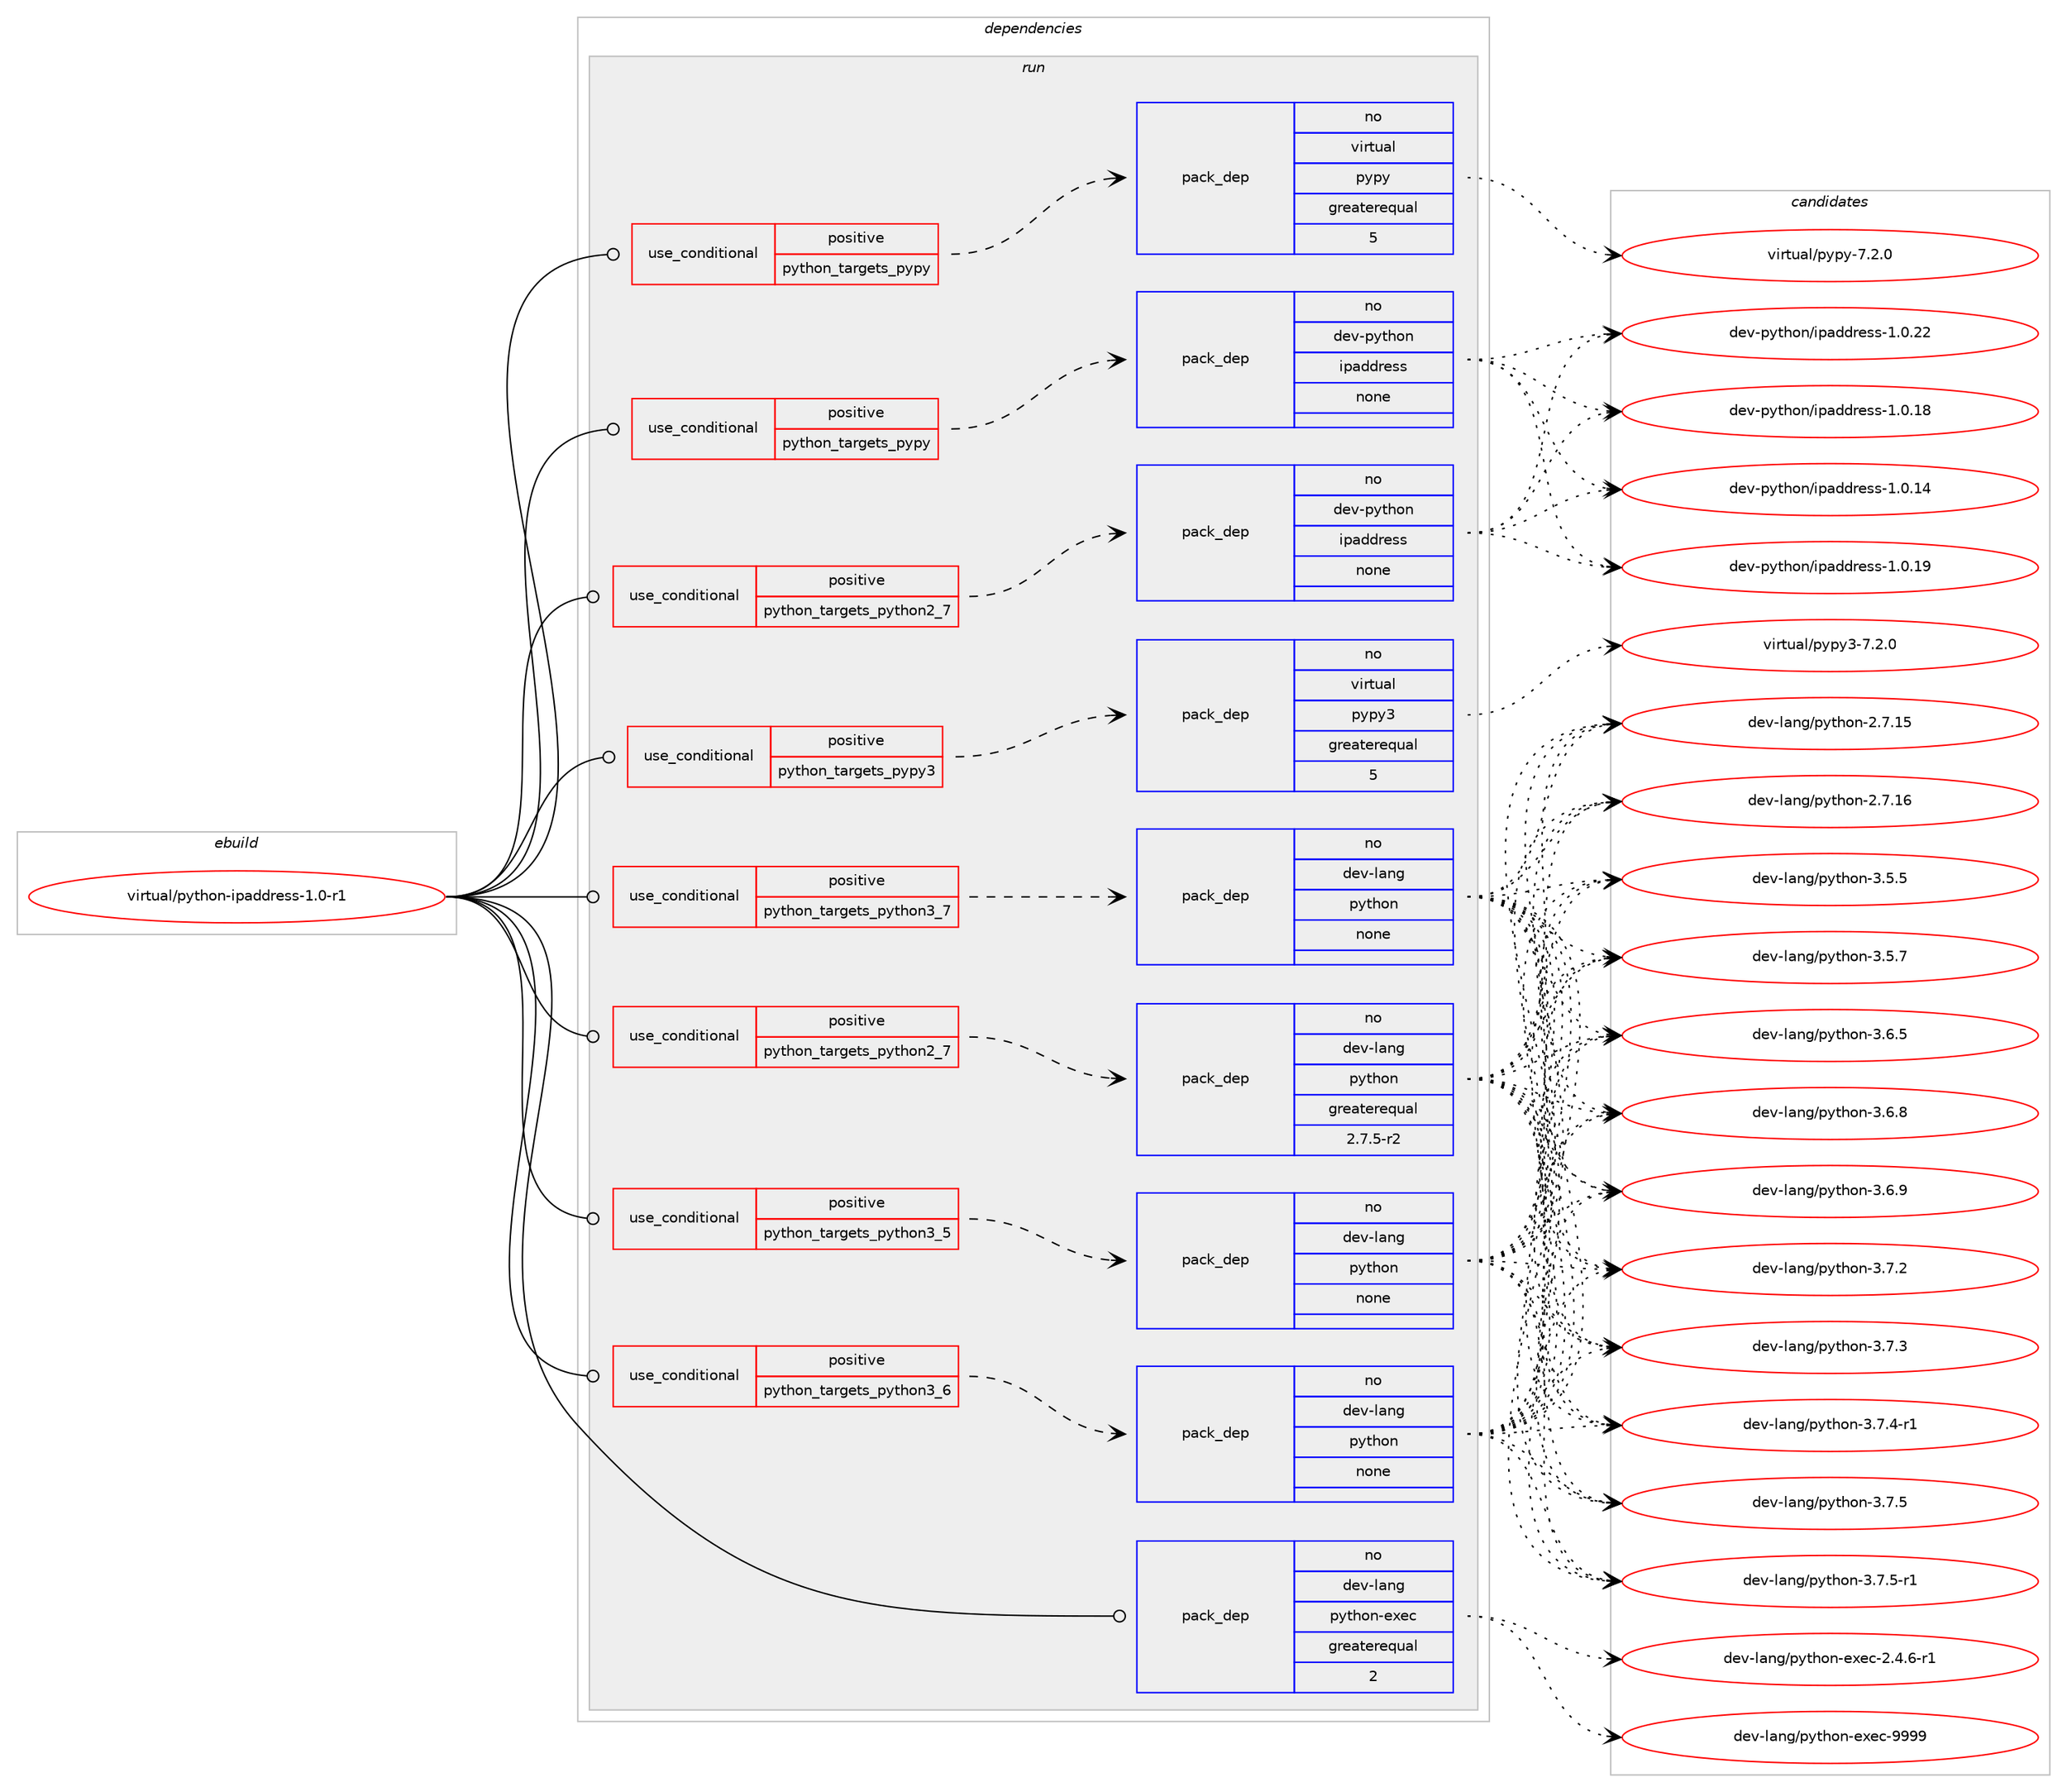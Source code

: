 digraph prolog {

# *************
# Graph options
# *************

newrank=true;
concentrate=true;
compound=true;
graph [rankdir=LR,fontname=Helvetica,fontsize=10,ranksep=1.5];#, ranksep=2.5, nodesep=0.2];
edge  [arrowhead=vee];
node  [fontname=Helvetica,fontsize=10];

# **********
# The ebuild
# **********

subgraph cluster_leftcol {
color=gray;
rank=same;
label=<<i>ebuild</i>>;
id [label="virtual/python-ipaddress-1.0-r1", color=red, width=4, href="../virtual/python-ipaddress-1.0-r1.svg"];
}

# ****************
# The dependencies
# ****************

subgraph cluster_midcol {
color=gray;
label=<<i>dependencies</i>>;
subgraph cluster_compile {
fillcolor="#eeeeee";
style=filled;
label=<<i>compile</i>>;
}
subgraph cluster_compileandrun {
fillcolor="#eeeeee";
style=filled;
label=<<i>compile and run</i>>;
}
subgraph cluster_run {
fillcolor="#eeeeee";
style=filled;
label=<<i>run</i>>;
subgraph cond216452 {
dependency902421 [label=<<TABLE BORDER="0" CELLBORDER="1" CELLSPACING="0" CELLPADDING="4"><TR><TD ROWSPAN="3" CELLPADDING="10">use_conditional</TD></TR><TR><TD>positive</TD></TR><TR><TD>python_targets_pypy</TD></TR></TABLE>>, shape=none, color=red];
subgraph pack669784 {
dependency902422 [label=<<TABLE BORDER="0" CELLBORDER="1" CELLSPACING="0" CELLPADDING="4" WIDTH="220"><TR><TD ROWSPAN="6" CELLPADDING="30">pack_dep</TD></TR><TR><TD WIDTH="110">no</TD></TR><TR><TD>dev-python</TD></TR><TR><TD>ipaddress</TD></TR><TR><TD>none</TD></TR><TR><TD></TD></TR></TABLE>>, shape=none, color=blue];
}
dependency902421:e -> dependency902422:w [weight=20,style="dashed",arrowhead="vee"];
}
id:e -> dependency902421:w [weight=20,style="solid",arrowhead="odot"];
subgraph cond216453 {
dependency902423 [label=<<TABLE BORDER="0" CELLBORDER="1" CELLSPACING="0" CELLPADDING="4"><TR><TD ROWSPAN="3" CELLPADDING="10">use_conditional</TD></TR><TR><TD>positive</TD></TR><TR><TD>python_targets_pypy</TD></TR></TABLE>>, shape=none, color=red];
subgraph pack669785 {
dependency902424 [label=<<TABLE BORDER="0" CELLBORDER="1" CELLSPACING="0" CELLPADDING="4" WIDTH="220"><TR><TD ROWSPAN="6" CELLPADDING="30">pack_dep</TD></TR><TR><TD WIDTH="110">no</TD></TR><TR><TD>virtual</TD></TR><TR><TD>pypy</TD></TR><TR><TD>greaterequal</TD></TR><TR><TD>5</TD></TR></TABLE>>, shape=none, color=blue];
}
dependency902423:e -> dependency902424:w [weight=20,style="dashed",arrowhead="vee"];
}
id:e -> dependency902423:w [weight=20,style="solid",arrowhead="odot"];
subgraph cond216454 {
dependency902425 [label=<<TABLE BORDER="0" CELLBORDER="1" CELLSPACING="0" CELLPADDING="4"><TR><TD ROWSPAN="3" CELLPADDING="10">use_conditional</TD></TR><TR><TD>positive</TD></TR><TR><TD>python_targets_pypy3</TD></TR></TABLE>>, shape=none, color=red];
subgraph pack669786 {
dependency902426 [label=<<TABLE BORDER="0" CELLBORDER="1" CELLSPACING="0" CELLPADDING="4" WIDTH="220"><TR><TD ROWSPAN="6" CELLPADDING="30">pack_dep</TD></TR><TR><TD WIDTH="110">no</TD></TR><TR><TD>virtual</TD></TR><TR><TD>pypy3</TD></TR><TR><TD>greaterequal</TD></TR><TR><TD>5</TD></TR></TABLE>>, shape=none, color=blue];
}
dependency902425:e -> dependency902426:w [weight=20,style="dashed",arrowhead="vee"];
}
id:e -> dependency902425:w [weight=20,style="solid",arrowhead="odot"];
subgraph cond216455 {
dependency902427 [label=<<TABLE BORDER="0" CELLBORDER="1" CELLSPACING="0" CELLPADDING="4"><TR><TD ROWSPAN="3" CELLPADDING="10">use_conditional</TD></TR><TR><TD>positive</TD></TR><TR><TD>python_targets_python2_7</TD></TR></TABLE>>, shape=none, color=red];
subgraph pack669787 {
dependency902428 [label=<<TABLE BORDER="0" CELLBORDER="1" CELLSPACING="0" CELLPADDING="4" WIDTH="220"><TR><TD ROWSPAN="6" CELLPADDING="30">pack_dep</TD></TR><TR><TD WIDTH="110">no</TD></TR><TR><TD>dev-lang</TD></TR><TR><TD>python</TD></TR><TR><TD>greaterequal</TD></TR><TR><TD>2.7.5-r2</TD></TR></TABLE>>, shape=none, color=blue];
}
dependency902427:e -> dependency902428:w [weight=20,style="dashed",arrowhead="vee"];
}
id:e -> dependency902427:w [weight=20,style="solid",arrowhead="odot"];
subgraph cond216456 {
dependency902429 [label=<<TABLE BORDER="0" CELLBORDER="1" CELLSPACING="0" CELLPADDING="4"><TR><TD ROWSPAN="3" CELLPADDING="10">use_conditional</TD></TR><TR><TD>positive</TD></TR><TR><TD>python_targets_python2_7</TD></TR></TABLE>>, shape=none, color=red];
subgraph pack669788 {
dependency902430 [label=<<TABLE BORDER="0" CELLBORDER="1" CELLSPACING="0" CELLPADDING="4" WIDTH="220"><TR><TD ROWSPAN="6" CELLPADDING="30">pack_dep</TD></TR><TR><TD WIDTH="110">no</TD></TR><TR><TD>dev-python</TD></TR><TR><TD>ipaddress</TD></TR><TR><TD>none</TD></TR><TR><TD></TD></TR></TABLE>>, shape=none, color=blue];
}
dependency902429:e -> dependency902430:w [weight=20,style="dashed",arrowhead="vee"];
}
id:e -> dependency902429:w [weight=20,style="solid",arrowhead="odot"];
subgraph cond216457 {
dependency902431 [label=<<TABLE BORDER="0" CELLBORDER="1" CELLSPACING="0" CELLPADDING="4"><TR><TD ROWSPAN="3" CELLPADDING="10">use_conditional</TD></TR><TR><TD>positive</TD></TR><TR><TD>python_targets_python3_5</TD></TR></TABLE>>, shape=none, color=red];
subgraph pack669789 {
dependency902432 [label=<<TABLE BORDER="0" CELLBORDER="1" CELLSPACING="0" CELLPADDING="4" WIDTH="220"><TR><TD ROWSPAN="6" CELLPADDING="30">pack_dep</TD></TR><TR><TD WIDTH="110">no</TD></TR><TR><TD>dev-lang</TD></TR><TR><TD>python</TD></TR><TR><TD>none</TD></TR><TR><TD></TD></TR></TABLE>>, shape=none, color=blue];
}
dependency902431:e -> dependency902432:w [weight=20,style="dashed",arrowhead="vee"];
}
id:e -> dependency902431:w [weight=20,style="solid",arrowhead="odot"];
subgraph cond216458 {
dependency902433 [label=<<TABLE BORDER="0" CELLBORDER="1" CELLSPACING="0" CELLPADDING="4"><TR><TD ROWSPAN="3" CELLPADDING="10">use_conditional</TD></TR><TR><TD>positive</TD></TR><TR><TD>python_targets_python3_6</TD></TR></TABLE>>, shape=none, color=red];
subgraph pack669790 {
dependency902434 [label=<<TABLE BORDER="0" CELLBORDER="1" CELLSPACING="0" CELLPADDING="4" WIDTH="220"><TR><TD ROWSPAN="6" CELLPADDING="30">pack_dep</TD></TR><TR><TD WIDTH="110">no</TD></TR><TR><TD>dev-lang</TD></TR><TR><TD>python</TD></TR><TR><TD>none</TD></TR><TR><TD></TD></TR></TABLE>>, shape=none, color=blue];
}
dependency902433:e -> dependency902434:w [weight=20,style="dashed",arrowhead="vee"];
}
id:e -> dependency902433:w [weight=20,style="solid",arrowhead="odot"];
subgraph cond216459 {
dependency902435 [label=<<TABLE BORDER="0" CELLBORDER="1" CELLSPACING="0" CELLPADDING="4"><TR><TD ROWSPAN="3" CELLPADDING="10">use_conditional</TD></TR><TR><TD>positive</TD></TR><TR><TD>python_targets_python3_7</TD></TR></TABLE>>, shape=none, color=red];
subgraph pack669791 {
dependency902436 [label=<<TABLE BORDER="0" CELLBORDER="1" CELLSPACING="0" CELLPADDING="4" WIDTH="220"><TR><TD ROWSPAN="6" CELLPADDING="30">pack_dep</TD></TR><TR><TD WIDTH="110">no</TD></TR><TR><TD>dev-lang</TD></TR><TR><TD>python</TD></TR><TR><TD>none</TD></TR><TR><TD></TD></TR></TABLE>>, shape=none, color=blue];
}
dependency902435:e -> dependency902436:w [weight=20,style="dashed",arrowhead="vee"];
}
id:e -> dependency902435:w [weight=20,style="solid",arrowhead="odot"];
subgraph pack669792 {
dependency902437 [label=<<TABLE BORDER="0" CELLBORDER="1" CELLSPACING="0" CELLPADDING="4" WIDTH="220"><TR><TD ROWSPAN="6" CELLPADDING="30">pack_dep</TD></TR><TR><TD WIDTH="110">no</TD></TR><TR><TD>dev-lang</TD></TR><TR><TD>python-exec</TD></TR><TR><TD>greaterequal</TD></TR><TR><TD>2</TD></TR></TABLE>>, shape=none, color=blue];
}
id:e -> dependency902437:w [weight=20,style="solid",arrowhead="odot"];
}
}

# **************
# The candidates
# **************

subgraph cluster_choices {
rank=same;
color=gray;
label=<<i>candidates</i>>;

subgraph choice669784 {
color=black;
nodesep=1;
choice10010111845112121116104111110471051129710010011410111511545494648464952 [label="dev-python/ipaddress-1.0.14", color=red, width=4,href="../dev-python/ipaddress-1.0.14.svg"];
choice10010111845112121116104111110471051129710010011410111511545494648464956 [label="dev-python/ipaddress-1.0.18", color=red, width=4,href="../dev-python/ipaddress-1.0.18.svg"];
choice10010111845112121116104111110471051129710010011410111511545494648464957 [label="dev-python/ipaddress-1.0.19", color=red, width=4,href="../dev-python/ipaddress-1.0.19.svg"];
choice10010111845112121116104111110471051129710010011410111511545494648465050 [label="dev-python/ipaddress-1.0.22", color=red, width=4,href="../dev-python/ipaddress-1.0.22.svg"];
dependency902422:e -> choice10010111845112121116104111110471051129710010011410111511545494648464952:w [style=dotted,weight="100"];
dependency902422:e -> choice10010111845112121116104111110471051129710010011410111511545494648464956:w [style=dotted,weight="100"];
dependency902422:e -> choice10010111845112121116104111110471051129710010011410111511545494648464957:w [style=dotted,weight="100"];
dependency902422:e -> choice10010111845112121116104111110471051129710010011410111511545494648465050:w [style=dotted,weight="100"];
}
subgraph choice669785 {
color=black;
nodesep=1;
choice1181051141161179710847112121112121455546504648 [label="virtual/pypy-7.2.0", color=red, width=4,href="../virtual/pypy-7.2.0.svg"];
dependency902424:e -> choice1181051141161179710847112121112121455546504648:w [style=dotted,weight="100"];
}
subgraph choice669786 {
color=black;
nodesep=1;
choice118105114116117971084711212111212151455546504648 [label="virtual/pypy3-7.2.0", color=red, width=4,href="../virtual/pypy3-7.2.0.svg"];
dependency902426:e -> choice118105114116117971084711212111212151455546504648:w [style=dotted,weight="100"];
}
subgraph choice669787 {
color=black;
nodesep=1;
choice10010111845108971101034711212111610411111045504655464953 [label="dev-lang/python-2.7.15", color=red, width=4,href="../dev-lang/python-2.7.15.svg"];
choice10010111845108971101034711212111610411111045504655464954 [label="dev-lang/python-2.7.16", color=red, width=4,href="../dev-lang/python-2.7.16.svg"];
choice100101118451089711010347112121116104111110455146534653 [label="dev-lang/python-3.5.5", color=red, width=4,href="../dev-lang/python-3.5.5.svg"];
choice100101118451089711010347112121116104111110455146534655 [label="dev-lang/python-3.5.7", color=red, width=4,href="../dev-lang/python-3.5.7.svg"];
choice100101118451089711010347112121116104111110455146544653 [label="dev-lang/python-3.6.5", color=red, width=4,href="../dev-lang/python-3.6.5.svg"];
choice100101118451089711010347112121116104111110455146544656 [label="dev-lang/python-3.6.8", color=red, width=4,href="../dev-lang/python-3.6.8.svg"];
choice100101118451089711010347112121116104111110455146544657 [label="dev-lang/python-3.6.9", color=red, width=4,href="../dev-lang/python-3.6.9.svg"];
choice100101118451089711010347112121116104111110455146554650 [label="dev-lang/python-3.7.2", color=red, width=4,href="../dev-lang/python-3.7.2.svg"];
choice100101118451089711010347112121116104111110455146554651 [label="dev-lang/python-3.7.3", color=red, width=4,href="../dev-lang/python-3.7.3.svg"];
choice1001011184510897110103471121211161041111104551465546524511449 [label="dev-lang/python-3.7.4-r1", color=red, width=4,href="../dev-lang/python-3.7.4-r1.svg"];
choice100101118451089711010347112121116104111110455146554653 [label="dev-lang/python-3.7.5", color=red, width=4,href="../dev-lang/python-3.7.5.svg"];
choice1001011184510897110103471121211161041111104551465546534511449 [label="dev-lang/python-3.7.5-r1", color=red, width=4,href="../dev-lang/python-3.7.5-r1.svg"];
dependency902428:e -> choice10010111845108971101034711212111610411111045504655464953:w [style=dotted,weight="100"];
dependency902428:e -> choice10010111845108971101034711212111610411111045504655464954:w [style=dotted,weight="100"];
dependency902428:e -> choice100101118451089711010347112121116104111110455146534653:w [style=dotted,weight="100"];
dependency902428:e -> choice100101118451089711010347112121116104111110455146534655:w [style=dotted,weight="100"];
dependency902428:e -> choice100101118451089711010347112121116104111110455146544653:w [style=dotted,weight="100"];
dependency902428:e -> choice100101118451089711010347112121116104111110455146544656:w [style=dotted,weight="100"];
dependency902428:e -> choice100101118451089711010347112121116104111110455146544657:w [style=dotted,weight="100"];
dependency902428:e -> choice100101118451089711010347112121116104111110455146554650:w [style=dotted,weight="100"];
dependency902428:e -> choice100101118451089711010347112121116104111110455146554651:w [style=dotted,weight="100"];
dependency902428:e -> choice1001011184510897110103471121211161041111104551465546524511449:w [style=dotted,weight="100"];
dependency902428:e -> choice100101118451089711010347112121116104111110455146554653:w [style=dotted,weight="100"];
dependency902428:e -> choice1001011184510897110103471121211161041111104551465546534511449:w [style=dotted,weight="100"];
}
subgraph choice669788 {
color=black;
nodesep=1;
choice10010111845112121116104111110471051129710010011410111511545494648464952 [label="dev-python/ipaddress-1.0.14", color=red, width=4,href="../dev-python/ipaddress-1.0.14.svg"];
choice10010111845112121116104111110471051129710010011410111511545494648464956 [label="dev-python/ipaddress-1.0.18", color=red, width=4,href="../dev-python/ipaddress-1.0.18.svg"];
choice10010111845112121116104111110471051129710010011410111511545494648464957 [label="dev-python/ipaddress-1.0.19", color=red, width=4,href="../dev-python/ipaddress-1.0.19.svg"];
choice10010111845112121116104111110471051129710010011410111511545494648465050 [label="dev-python/ipaddress-1.0.22", color=red, width=4,href="../dev-python/ipaddress-1.0.22.svg"];
dependency902430:e -> choice10010111845112121116104111110471051129710010011410111511545494648464952:w [style=dotted,weight="100"];
dependency902430:e -> choice10010111845112121116104111110471051129710010011410111511545494648464956:w [style=dotted,weight="100"];
dependency902430:e -> choice10010111845112121116104111110471051129710010011410111511545494648464957:w [style=dotted,weight="100"];
dependency902430:e -> choice10010111845112121116104111110471051129710010011410111511545494648465050:w [style=dotted,weight="100"];
}
subgraph choice669789 {
color=black;
nodesep=1;
choice10010111845108971101034711212111610411111045504655464953 [label="dev-lang/python-2.7.15", color=red, width=4,href="../dev-lang/python-2.7.15.svg"];
choice10010111845108971101034711212111610411111045504655464954 [label="dev-lang/python-2.7.16", color=red, width=4,href="../dev-lang/python-2.7.16.svg"];
choice100101118451089711010347112121116104111110455146534653 [label="dev-lang/python-3.5.5", color=red, width=4,href="../dev-lang/python-3.5.5.svg"];
choice100101118451089711010347112121116104111110455146534655 [label="dev-lang/python-3.5.7", color=red, width=4,href="../dev-lang/python-3.5.7.svg"];
choice100101118451089711010347112121116104111110455146544653 [label="dev-lang/python-3.6.5", color=red, width=4,href="../dev-lang/python-3.6.5.svg"];
choice100101118451089711010347112121116104111110455146544656 [label="dev-lang/python-3.6.8", color=red, width=4,href="../dev-lang/python-3.6.8.svg"];
choice100101118451089711010347112121116104111110455146544657 [label="dev-lang/python-3.6.9", color=red, width=4,href="../dev-lang/python-3.6.9.svg"];
choice100101118451089711010347112121116104111110455146554650 [label="dev-lang/python-3.7.2", color=red, width=4,href="../dev-lang/python-3.7.2.svg"];
choice100101118451089711010347112121116104111110455146554651 [label="dev-lang/python-3.7.3", color=red, width=4,href="../dev-lang/python-3.7.3.svg"];
choice1001011184510897110103471121211161041111104551465546524511449 [label="dev-lang/python-3.7.4-r1", color=red, width=4,href="../dev-lang/python-3.7.4-r1.svg"];
choice100101118451089711010347112121116104111110455146554653 [label="dev-lang/python-3.7.5", color=red, width=4,href="../dev-lang/python-3.7.5.svg"];
choice1001011184510897110103471121211161041111104551465546534511449 [label="dev-lang/python-3.7.5-r1", color=red, width=4,href="../dev-lang/python-3.7.5-r1.svg"];
dependency902432:e -> choice10010111845108971101034711212111610411111045504655464953:w [style=dotted,weight="100"];
dependency902432:e -> choice10010111845108971101034711212111610411111045504655464954:w [style=dotted,weight="100"];
dependency902432:e -> choice100101118451089711010347112121116104111110455146534653:w [style=dotted,weight="100"];
dependency902432:e -> choice100101118451089711010347112121116104111110455146534655:w [style=dotted,weight="100"];
dependency902432:e -> choice100101118451089711010347112121116104111110455146544653:w [style=dotted,weight="100"];
dependency902432:e -> choice100101118451089711010347112121116104111110455146544656:w [style=dotted,weight="100"];
dependency902432:e -> choice100101118451089711010347112121116104111110455146544657:w [style=dotted,weight="100"];
dependency902432:e -> choice100101118451089711010347112121116104111110455146554650:w [style=dotted,weight="100"];
dependency902432:e -> choice100101118451089711010347112121116104111110455146554651:w [style=dotted,weight="100"];
dependency902432:e -> choice1001011184510897110103471121211161041111104551465546524511449:w [style=dotted,weight="100"];
dependency902432:e -> choice100101118451089711010347112121116104111110455146554653:w [style=dotted,weight="100"];
dependency902432:e -> choice1001011184510897110103471121211161041111104551465546534511449:w [style=dotted,weight="100"];
}
subgraph choice669790 {
color=black;
nodesep=1;
choice10010111845108971101034711212111610411111045504655464953 [label="dev-lang/python-2.7.15", color=red, width=4,href="../dev-lang/python-2.7.15.svg"];
choice10010111845108971101034711212111610411111045504655464954 [label="dev-lang/python-2.7.16", color=red, width=4,href="../dev-lang/python-2.7.16.svg"];
choice100101118451089711010347112121116104111110455146534653 [label="dev-lang/python-3.5.5", color=red, width=4,href="../dev-lang/python-3.5.5.svg"];
choice100101118451089711010347112121116104111110455146534655 [label="dev-lang/python-3.5.7", color=red, width=4,href="../dev-lang/python-3.5.7.svg"];
choice100101118451089711010347112121116104111110455146544653 [label="dev-lang/python-3.6.5", color=red, width=4,href="../dev-lang/python-3.6.5.svg"];
choice100101118451089711010347112121116104111110455146544656 [label="dev-lang/python-3.6.8", color=red, width=4,href="../dev-lang/python-3.6.8.svg"];
choice100101118451089711010347112121116104111110455146544657 [label="dev-lang/python-3.6.9", color=red, width=4,href="../dev-lang/python-3.6.9.svg"];
choice100101118451089711010347112121116104111110455146554650 [label="dev-lang/python-3.7.2", color=red, width=4,href="../dev-lang/python-3.7.2.svg"];
choice100101118451089711010347112121116104111110455146554651 [label="dev-lang/python-3.7.3", color=red, width=4,href="../dev-lang/python-3.7.3.svg"];
choice1001011184510897110103471121211161041111104551465546524511449 [label="dev-lang/python-3.7.4-r1", color=red, width=4,href="../dev-lang/python-3.7.4-r1.svg"];
choice100101118451089711010347112121116104111110455146554653 [label="dev-lang/python-3.7.5", color=red, width=4,href="../dev-lang/python-3.7.5.svg"];
choice1001011184510897110103471121211161041111104551465546534511449 [label="dev-lang/python-3.7.5-r1", color=red, width=4,href="../dev-lang/python-3.7.5-r1.svg"];
dependency902434:e -> choice10010111845108971101034711212111610411111045504655464953:w [style=dotted,weight="100"];
dependency902434:e -> choice10010111845108971101034711212111610411111045504655464954:w [style=dotted,weight="100"];
dependency902434:e -> choice100101118451089711010347112121116104111110455146534653:w [style=dotted,weight="100"];
dependency902434:e -> choice100101118451089711010347112121116104111110455146534655:w [style=dotted,weight="100"];
dependency902434:e -> choice100101118451089711010347112121116104111110455146544653:w [style=dotted,weight="100"];
dependency902434:e -> choice100101118451089711010347112121116104111110455146544656:w [style=dotted,weight="100"];
dependency902434:e -> choice100101118451089711010347112121116104111110455146544657:w [style=dotted,weight="100"];
dependency902434:e -> choice100101118451089711010347112121116104111110455146554650:w [style=dotted,weight="100"];
dependency902434:e -> choice100101118451089711010347112121116104111110455146554651:w [style=dotted,weight="100"];
dependency902434:e -> choice1001011184510897110103471121211161041111104551465546524511449:w [style=dotted,weight="100"];
dependency902434:e -> choice100101118451089711010347112121116104111110455146554653:w [style=dotted,weight="100"];
dependency902434:e -> choice1001011184510897110103471121211161041111104551465546534511449:w [style=dotted,weight="100"];
}
subgraph choice669791 {
color=black;
nodesep=1;
choice10010111845108971101034711212111610411111045504655464953 [label="dev-lang/python-2.7.15", color=red, width=4,href="../dev-lang/python-2.7.15.svg"];
choice10010111845108971101034711212111610411111045504655464954 [label="dev-lang/python-2.7.16", color=red, width=4,href="../dev-lang/python-2.7.16.svg"];
choice100101118451089711010347112121116104111110455146534653 [label="dev-lang/python-3.5.5", color=red, width=4,href="../dev-lang/python-3.5.5.svg"];
choice100101118451089711010347112121116104111110455146534655 [label="dev-lang/python-3.5.7", color=red, width=4,href="../dev-lang/python-3.5.7.svg"];
choice100101118451089711010347112121116104111110455146544653 [label="dev-lang/python-3.6.5", color=red, width=4,href="../dev-lang/python-3.6.5.svg"];
choice100101118451089711010347112121116104111110455146544656 [label="dev-lang/python-3.6.8", color=red, width=4,href="../dev-lang/python-3.6.8.svg"];
choice100101118451089711010347112121116104111110455146544657 [label="dev-lang/python-3.6.9", color=red, width=4,href="../dev-lang/python-3.6.9.svg"];
choice100101118451089711010347112121116104111110455146554650 [label="dev-lang/python-3.7.2", color=red, width=4,href="../dev-lang/python-3.7.2.svg"];
choice100101118451089711010347112121116104111110455146554651 [label="dev-lang/python-3.7.3", color=red, width=4,href="../dev-lang/python-3.7.3.svg"];
choice1001011184510897110103471121211161041111104551465546524511449 [label="dev-lang/python-3.7.4-r1", color=red, width=4,href="../dev-lang/python-3.7.4-r1.svg"];
choice100101118451089711010347112121116104111110455146554653 [label="dev-lang/python-3.7.5", color=red, width=4,href="../dev-lang/python-3.7.5.svg"];
choice1001011184510897110103471121211161041111104551465546534511449 [label="dev-lang/python-3.7.5-r1", color=red, width=4,href="../dev-lang/python-3.7.5-r1.svg"];
dependency902436:e -> choice10010111845108971101034711212111610411111045504655464953:w [style=dotted,weight="100"];
dependency902436:e -> choice10010111845108971101034711212111610411111045504655464954:w [style=dotted,weight="100"];
dependency902436:e -> choice100101118451089711010347112121116104111110455146534653:w [style=dotted,weight="100"];
dependency902436:e -> choice100101118451089711010347112121116104111110455146534655:w [style=dotted,weight="100"];
dependency902436:e -> choice100101118451089711010347112121116104111110455146544653:w [style=dotted,weight="100"];
dependency902436:e -> choice100101118451089711010347112121116104111110455146544656:w [style=dotted,weight="100"];
dependency902436:e -> choice100101118451089711010347112121116104111110455146544657:w [style=dotted,weight="100"];
dependency902436:e -> choice100101118451089711010347112121116104111110455146554650:w [style=dotted,weight="100"];
dependency902436:e -> choice100101118451089711010347112121116104111110455146554651:w [style=dotted,weight="100"];
dependency902436:e -> choice1001011184510897110103471121211161041111104551465546524511449:w [style=dotted,weight="100"];
dependency902436:e -> choice100101118451089711010347112121116104111110455146554653:w [style=dotted,weight="100"];
dependency902436:e -> choice1001011184510897110103471121211161041111104551465546534511449:w [style=dotted,weight="100"];
}
subgraph choice669792 {
color=black;
nodesep=1;
choice10010111845108971101034711212111610411111045101120101994550465246544511449 [label="dev-lang/python-exec-2.4.6-r1", color=red, width=4,href="../dev-lang/python-exec-2.4.6-r1.svg"];
choice10010111845108971101034711212111610411111045101120101994557575757 [label="dev-lang/python-exec-9999", color=red, width=4,href="../dev-lang/python-exec-9999.svg"];
dependency902437:e -> choice10010111845108971101034711212111610411111045101120101994550465246544511449:w [style=dotted,weight="100"];
dependency902437:e -> choice10010111845108971101034711212111610411111045101120101994557575757:w [style=dotted,weight="100"];
}
}

}
